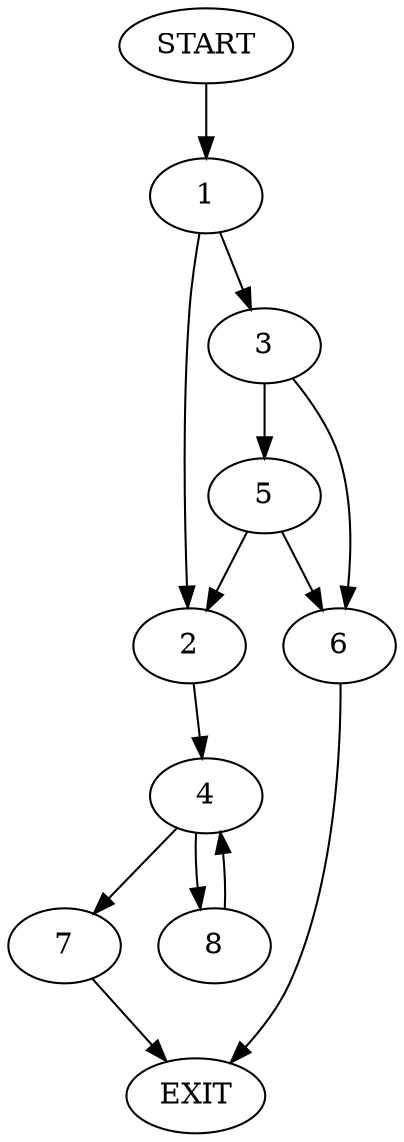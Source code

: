 digraph {
0 [label="START"]
9 [label="EXIT"]
0 -> 1
1 -> 2
1 -> 3
2 -> 4
3 -> 5
3 -> 6
6 -> 9
5 -> 2
5 -> 6
4 -> 7
4 -> 8
7 -> 9
8 -> 4
}
